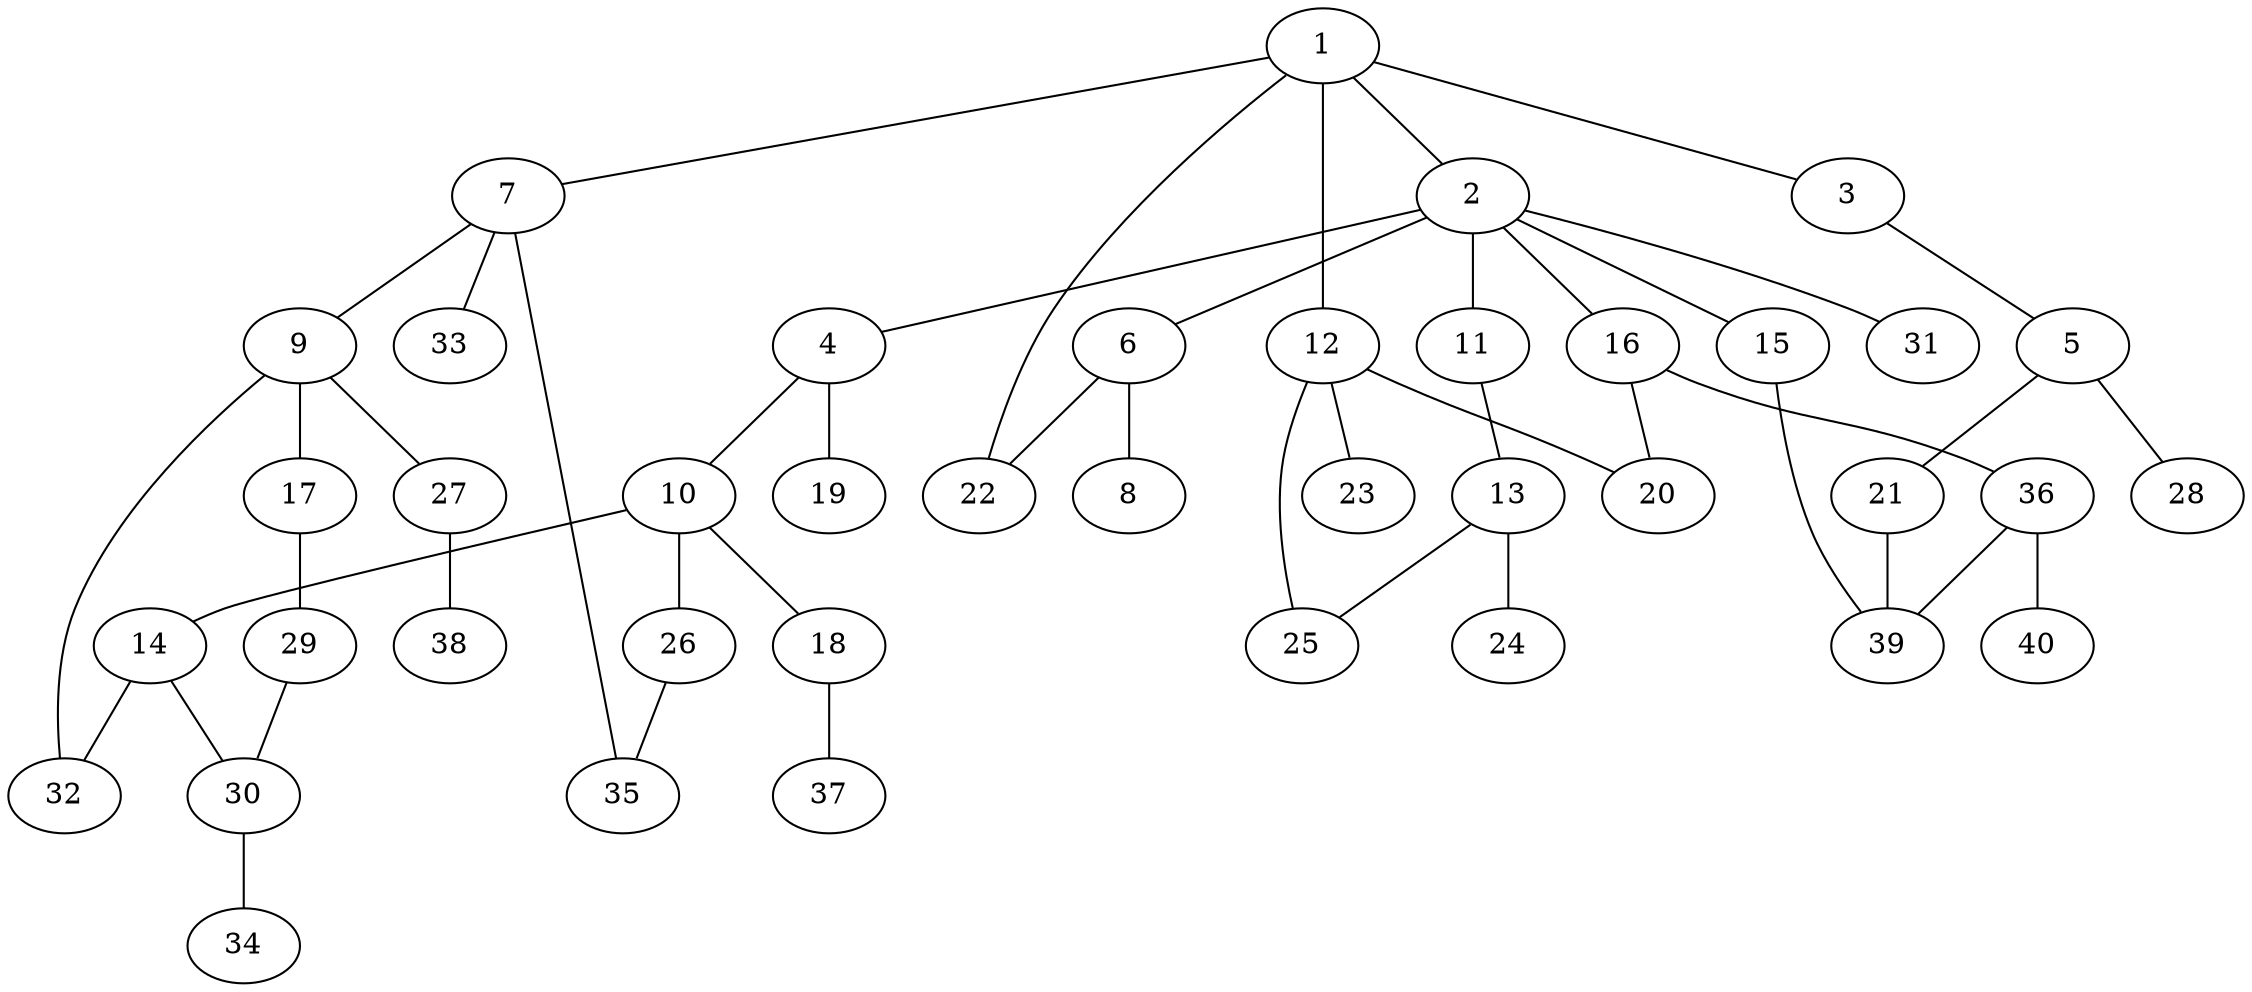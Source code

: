 graph graphname {1--2
1--3
1--7
1--12
1--22
2--4
2--6
2--11
2--15
2--16
2--31
3--5
4--10
4--19
5--21
5--28
6--8
6--22
7--9
7--33
7--35
9--17
9--27
9--32
10--14
10--18
10--26
11--13
12--20
12--23
12--25
13--24
13--25
14--30
14--32
15--39
16--20
16--36
17--29
18--37
21--39
26--35
27--38
29--30
30--34
36--39
36--40
}
